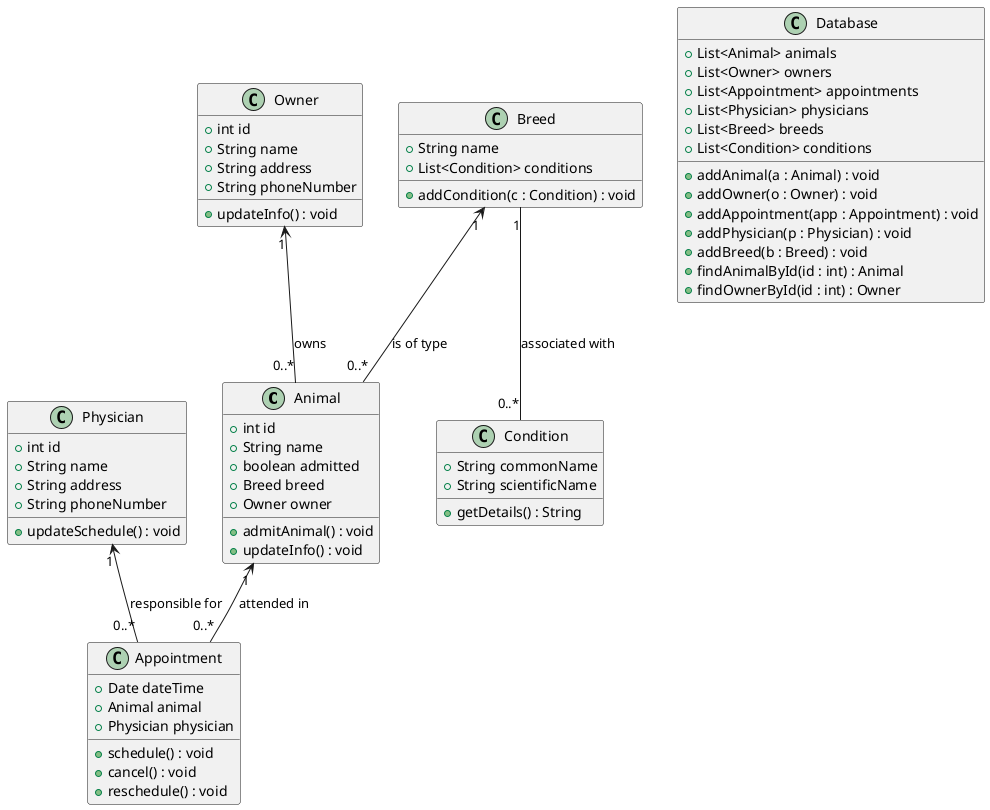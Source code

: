 @startuml
' Define classes

class Animal {
  +int id
  +String name
  +boolean admitted
  +Breed breed
  +Owner owner
  +admitAnimal() : void
  +updateInfo() : void
}

class Owner {
  +int id
  +String name
  +String address
  +String phoneNumber
  +updateInfo() : void
}

class Appointment {
  +Date dateTime
  +Animal animal
  +Physician physician
  +schedule() : void
  +cancel() : void
  +reschedule() : void
}

class Physician {
  +int id
  +String name
  +String address
  +String phoneNumber
  +updateSchedule() : void
}

class Condition {
  +String commonName
  +String scientificName
  +getDetails() : String
}

' Extra class to represent breed details and store common conditions for that breed
class Breed {
  +String name
  +List<Condition> conditions
  +addCondition(c : Condition) : void
}

' Database class that holds collections of all entities
class Database {
  +List<Animal> animals
  +List<Owner> owners
  +List<Appointment> appointments
  +List<Physician> physicians
  +List<Breed> breeds
  +List<Condition> conditions
  +addAnimal(a : Animal) : void
  +addOwner(o : Owner) : void
  +addAppointment(app : Appointment) : void
  +addPhysician(p : Physician) : void
  +addBreed(b : Breed) : void
  +findAnimalById(id : int) : Animal
  +findOwnerById(id : int) : Owner
}

' Relationships

' Each Animal is owned by exactly one Owner; an Owner can have many Animals.
Owner "1" <-- "0..*" Animal : owns

' Each Animal has a Breed (if any) and a Breed can be associated with many Animals.
Breed "1" <-- "0..*" Animal : "is of type"

' Each Appointment has one Animal and one Physician.
Animal "1" <-- "0..*" Appointment : "attended in"
Physician "1" <-- "0..*" Appointment : "responsible for"

' Each Breed can have multiple Conditions (common conditions)
Breed "1" -- "0..*" Condition : "associated with"

@enduml